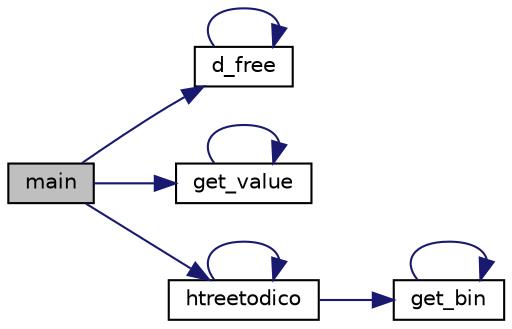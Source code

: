 digraph "main"
{
 // LATEX_PDF_SIZE
  edge [fontname="Helvetica",fontsize="10",labelfontname="Helvetica",labelfontsize="10"];
  node [fontname="Helvetica",fontsize="10",shape=record];
  rankdir="LR";
  Node1 [label="main",height=0.2,width=0.4,color="black", fillcolor="grey75", style="filled", fontcolor="black",tooltip=" "];
  Node1 -> Node2 [color="midnightblue",fontsize="10",style="solid"];
  Node2 [label="d_free",height=0.2,width=0.4,color="black", fillcolor="white", style="filled",URL="$dictionnary_8c.html#a787d6362d03c2fb17439e6e1be61b225",tooltip=" "];
  Node2 -> Node2 [color="midnightblue",fontsize="10",style="solid"];
  Node1 -> Node3 [color="midnightblue",fontsize="10",style="solid"];
  Node3 [label="get_value",height=0.2,width=0.4,color="black", fillcolor="white", style="filled",URL="$dictionnary_8c.html#a42cfd40f74cc1b5cd706638564e75c37",tooltip=" "];
  Node3 -> Node3 [color="midnightblue",fontsize="10",style="solid"];
  Node1 -> Node4 [color="midnightblue",fontsize="10",style="solid"];
  Node4 [label="htreetodico",height=0.2,width=0.4,color="black", fillcolor="white", style="filled",URL="$dictionnary_8c.html#af6d8bd39c94eec31482f4390ee53bb23",tooltip=" "];
  Node4 -> Node5 [color="midnightblue",fontsize="10",style="solid"];
  Node5 [label="get_bin",height=0.2,width=0.4,color="black", fillcolor="white", style="filled",URL="$_huffman_tree_8c.html#ab58c75a51eb140982e2574ff162e4611",tooltip=" "];
  Node5 -> Node5 [color="midnightblue",fontsize="10",style="solid"];
  Node4 -> Node4 [color="midnightblue",fontsize="10",style="solid"];
}
